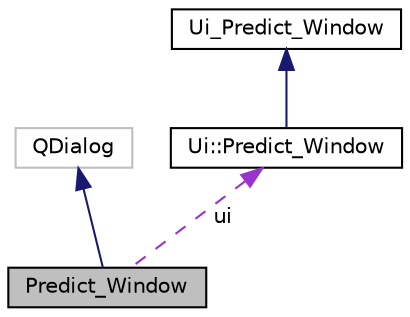 digraph "Predict_Window"
{
  edge [fontname="Helvetica",fontsize="10",labelfontname="Helvetica",labelfontsize="10"];
  node [fontname="Helvetica",fontsize="10",shape=record];
  Node2 [label="Predict_Window",height=0.2,width=0.4,color="black", fillcolor="grey75", style="filled", fontcolor="black"];
  Node3 -> Node2 [dir="back",color="midnightblue",fontsize="10",style="solid"];
  Node3 [label="QDialog",height=0.2,width=0.4,color="grey75", fillcolor="white", style="filled"];
  Node4 -> Node2 [dir="back",color="darkorchid3",fontsize="10",style="dashed",label=" ui" ];
  Node4 [label="Ui::Predict_Window",height=0.2,width=0.4,color="black", fillcolor="white", style="filled",URL="$classUi_1_1Predict__Window.html"];
  Node5 -> Node4 [dir="back",color="midnightblue",fontsize="10",style="solid"];
  Node5 [label="Ui_Predict_Window",height=0.2,width=0.4,color="black", fillcolor="white", style="filled",URL="$classUi__Predict__Window.html"];
}
